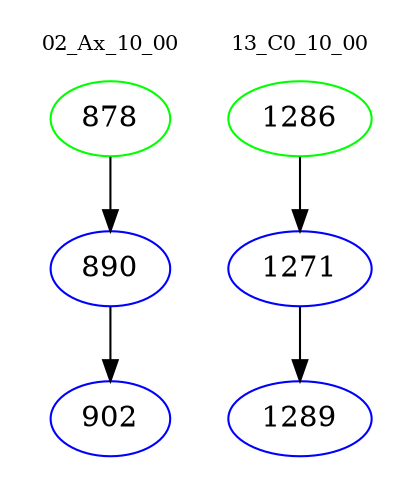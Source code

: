 digraph{
subgraph cluster_0 {
color = white
label = "02_Ax_10_00";
fontsize=10;
T0_878 [label="878", color="green"]
T0_878 -> T0_890 [color="black"]
T0_890 [label="890", color="blue"]
T0_890 -> T0_902 [color="black"]
T0_902 [label="902", color="blue"]
}
subgraph cluster_1 {
color = white
label = "13_C0_10_00";
fontsize=10;
T1_1286 [label="1286", color="green"]
T1_1286 -> T1_1271 [color="black"]
T1_1271 [label="1271", color="blue"]
T1_1271 -> T1_1289 [color="black"]
T1_1289 [label="1289", color="blue"]
}
}
